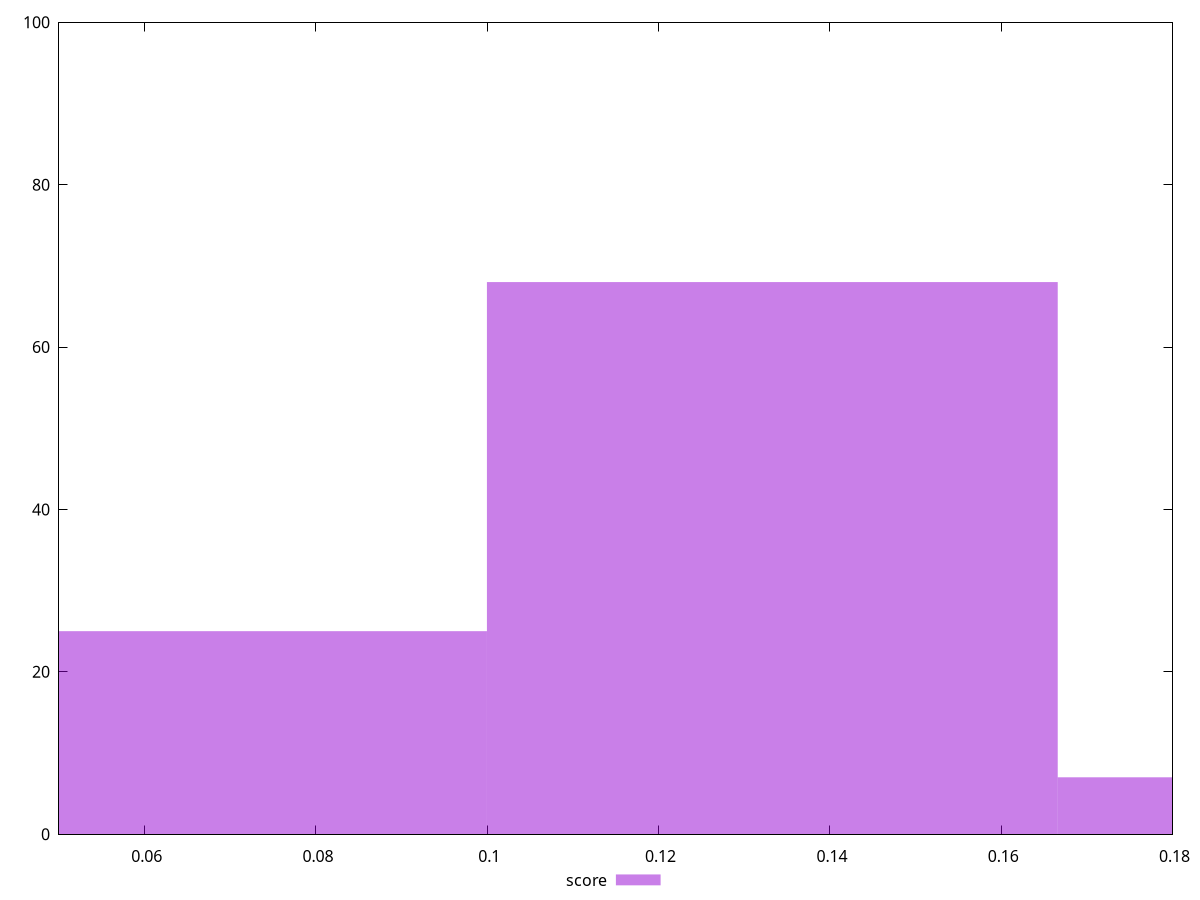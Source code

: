 reset

$score <<EOF
0.06664018098459398 25
0.13328036196918797 68
0.19992054295378195 7
EOF

set key outside below
set boxwidth 0.06664018098459398
set xrange [0.05:0.18]
set yrange [0:100]
set trange [0:100]
set style fill transparent solid 0.5 noborder
set terminal svg size 640, 490 enhanced background rgb 'white'
set output "report_00011_2021-02-09T10:53:21.242Z/interactive/samples/pages/score/histogram.svg"

plot $score title "score" with boxes

reset
